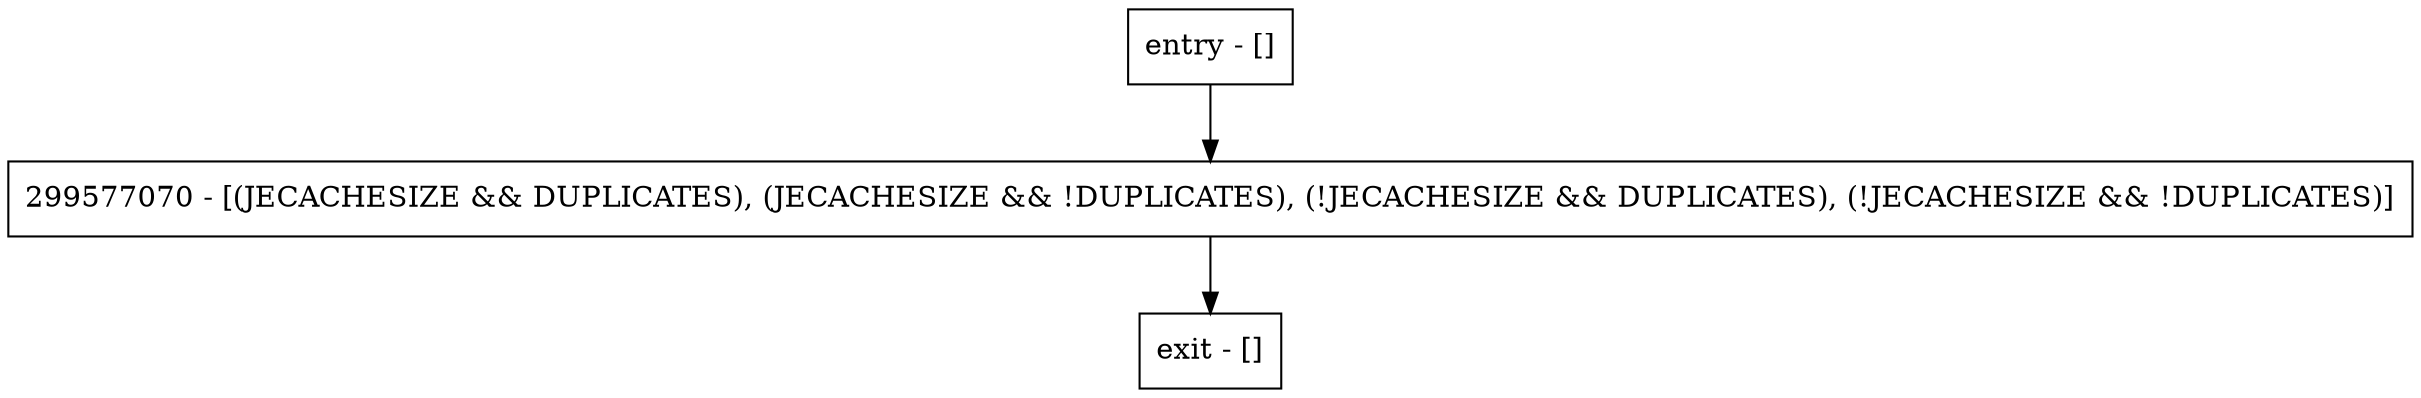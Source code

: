 digraph getEntrySize {
node [shape=record];
entry [label="entry - []"];
exit [label="exit - []"];
299577070 [label="299577070 - [(JECACHESIZE && DUPLICATES), (JECACHESIZE && !DUPLICATES), (!JECACHESIZE && DUPLICATES), (!JECACHESIZE && !DUPLICATES)]"];
entry;
exit;
entry -> 299577070;
299577070 -> exit;
}
